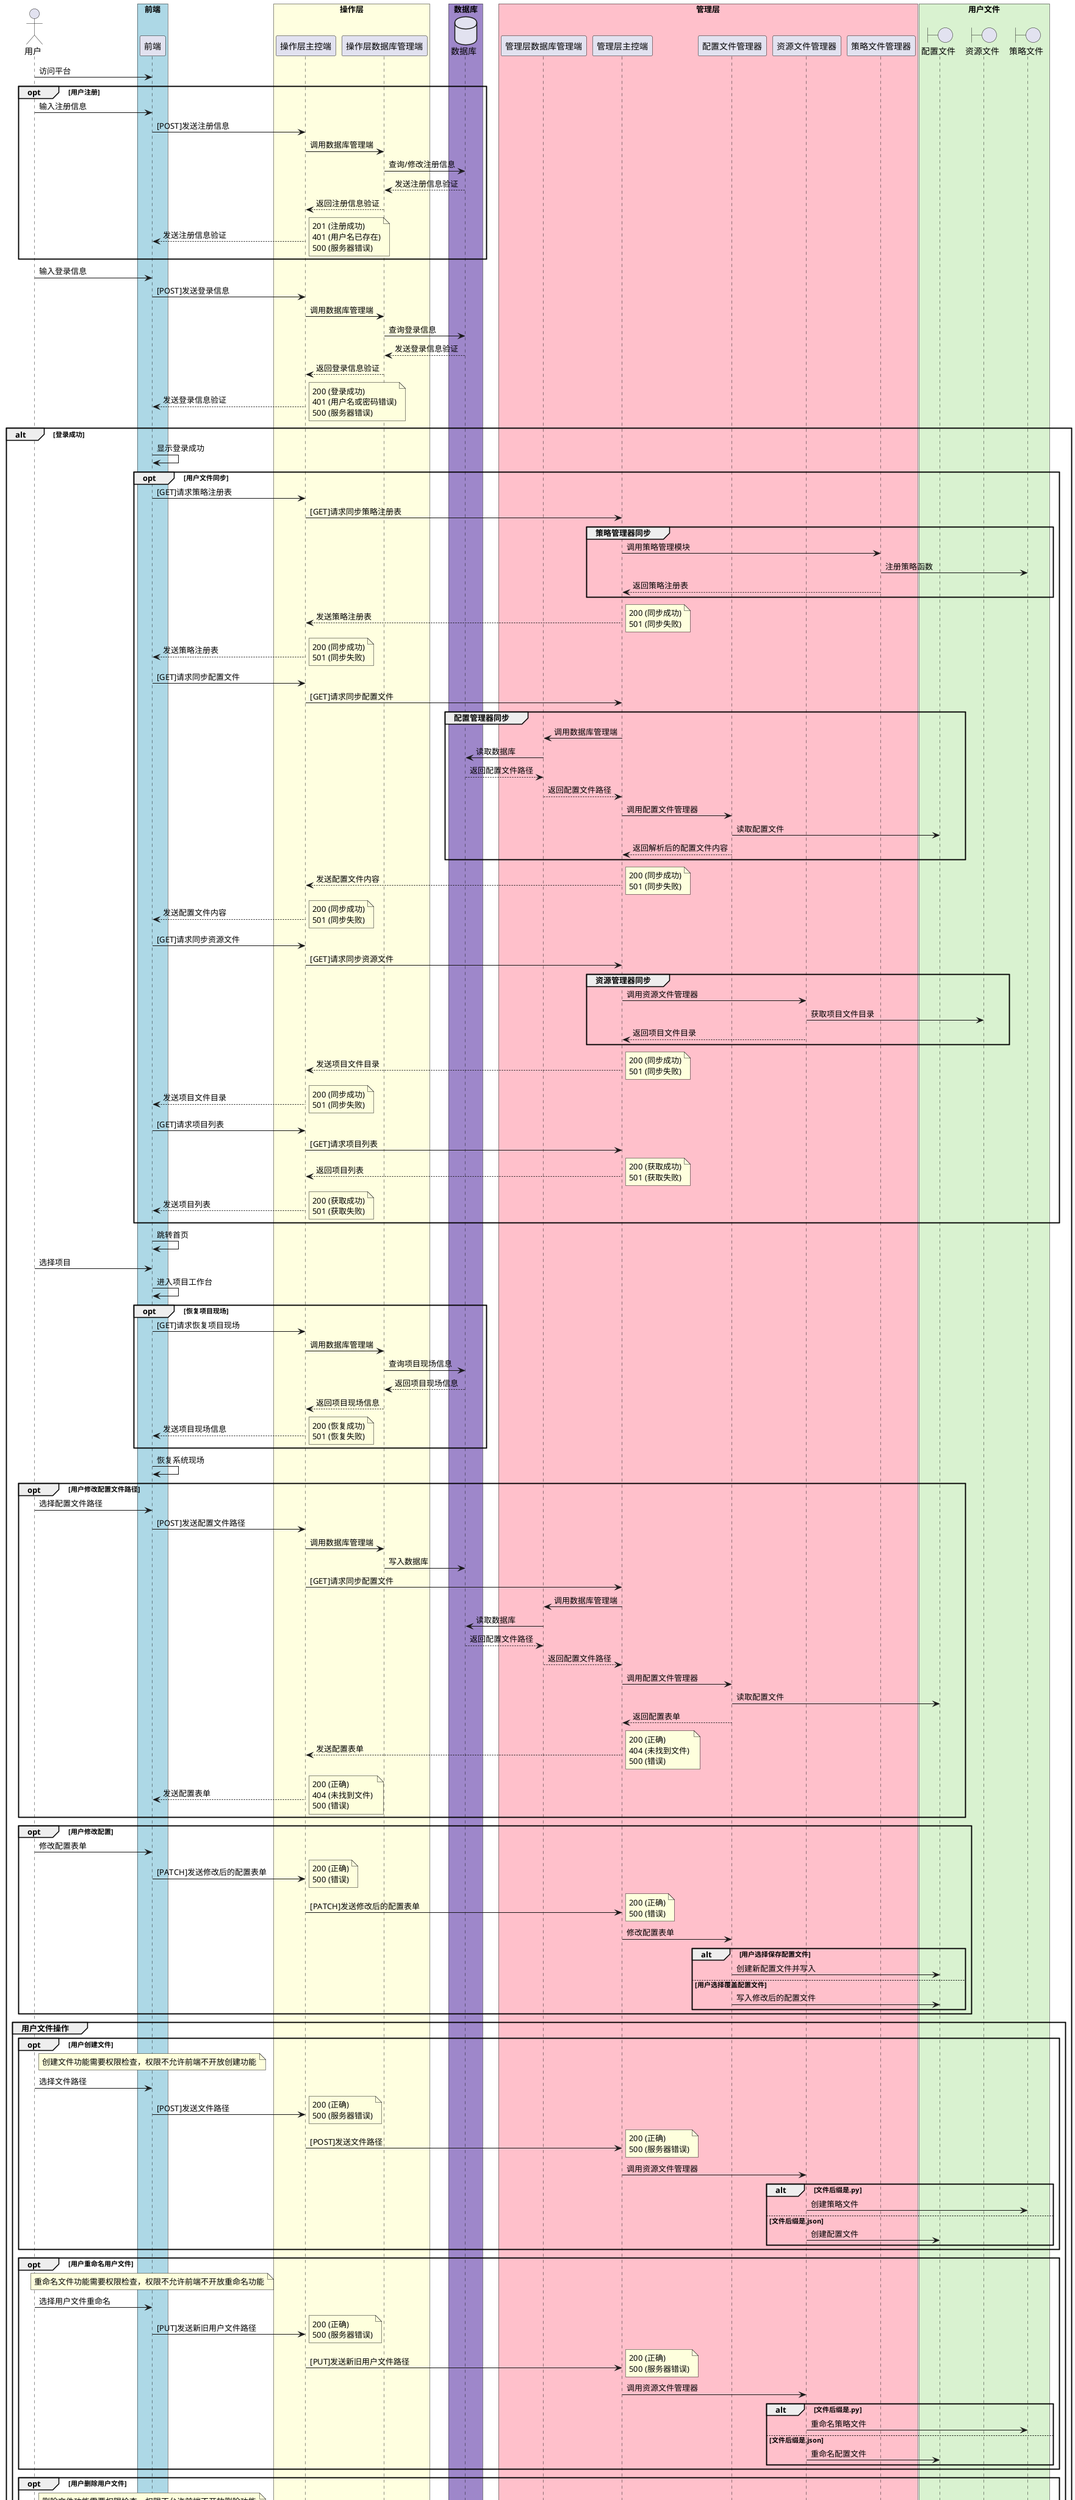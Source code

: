 @startuml

actor 用户
box "前端" #LightBlue
participant "前端" as Frontend
end box

box "操作层" #LightYellow
participant "操作层主控端" as OperationEnd

participant "操作层数据库管理端" as OpDatabaseEnd
end box

box "数据库" #9E87CA
database "数据库" as Database
end box

box "管理层" #Pink
participant "管理层数据库管理端" as MgDatabaseEnd

participant "管理层主控端" as ManagementEnd

participant "配置文件管理器" as ConfigModule
participant "资源文件管理器" as ResourceModule
participant "策略文件管理器" as StrategyModule
end box

box "用户文件" #D9F2D0
boundary "配置文件" as ConfigFile
boundary "资源文件" as ResourceFile
boundary "策略文件" as StrategyFile
end box

用户 -> Frontend: 访问平台

opt 用户注册
    用户 -> Frontend: 输入注册信息
    Frontend -> OperationEnd: [POST]发送注册信息
    OperationEnd -> OpDatabaseEnd: 调用数据库管理端
    OpDatabaseEnd -> Database: 查询/修改注册信息
    Database --> OpDatabaseEnd: 发送注册信息验证
    OpDatabaseEnd --> OperationEnd: 返回注册信息验证
    OperationEnd --> Frontend: 发送注册信息验证
    note right: 201 (注册成功)\n401 (用户名已存在)\n500 (服务器错误)
end

用户 -> Frontend: 输入登录信息
Frontend -> OperationEnd : [POST]发送登录信息
OperationEnd -> OpDatabaseEnd: 调用数据库管理端
OpDatabaseEnd -> Database: 查询登录信息
Database --> OpDatabaseEnd: 发送登录信息验证
OpDatabaseEnd --> OperationEnd: 返回登录信息验证
OperationEnd --> Frontend: 发送登录信息验证
note right: 200 (登录成功)\n401 (用户名或密码错误)\n500 (服务器错误)
alt 登录成功
    Frontend -> Frontend: 显示登录成功
    opt 用户文件同步
        Frontend -> OperationEnd: [GET]请求策略注册表
        OperationEnd -> ManagementEnd: [GET]请求同步策略注册表
        group 策略管理器同步
            ManagementEnd -> StrategyModule: 调用策略管理模块
            StrategyModule -> StrategyFile: 注册策略函数
            StrategyModule --> ManagementEnd: 返回策略注册表
        end
        ManagementEnd --> OperationEnd: 发送策略注册表
        note right: 200 (同步成功)\n501 (同步失败)
        OperationEnd --> Frontend: 发送策略注册表
        note right: 200 (同步成功)\n501 (同步失败)
        Frontend -> OperationEnd: [GET]请求同步配置文件
        OperationEnd -> ManagementEnd: [GET]请求同步配置文件
        group 配置管理器同步
            ManagementEnd -> MgDatabaseEnd: 调用数据库管理端
            MgDatabaseEnd -> Database: 读取数据库
            Database --> MgDatabaseEnd: 返回配置文件路径
            MgDatabaseEnd --> ManagementEnd: 返回配置文件路径
            ManagementEnd -> ConfigModule: 调用配置文件管理器
            ConfigModule -> ConfigFile: 读取配置文件
            ConfigModule --> ManagementEnd: 返回解析后的配置文件内容
        end
        ManagementEnd --> OperationEnd: 发送配置文件内容
        note right: 200 (同步成功)\n501 (同步失败)
        OperationEnd --> Frontend: 发送配置文件内容
        note right: 200 (同步成功)\n501 (同步失败)
        Frontend -> OperationEnd: [GET]请求同步资源文件
        OperationEnd -> ManagementEnd: [GET]请求同步资源文件
        group 资源管理器同步
            ManagementEnd -> ResourceModule: 调用资源文件管理器
            ResourceModule -> ResourceFile: 获取项目文件目录
            ResourceModule --> ManagementEnd: 返回项目文件目录
        end
        ManagementEnd --> OperationEnd: 发送项目文件目录
        note right: 200 (同步成功)\n501 (同步失败)
        OperationEnd --> Frontend: 发送项目文件目录
        note right: 200 (同步成功)\n501 (同步失败)

        Frontend -> OperationEnd: [GET]请求项目列表
        OperationEnd -> ManagementEnd: [GET]请求项目列表
        ManagementEnd --> OperationEnd: 返回项目列表
        note right: 200 (获取成功)\n501 (获取失败)
        OperationEnd --> Frontend: 发送项目列表
        note right: 200 (获取成功)\n501 (获取失败)

    end
    Frontend -> Frontend: 跳转首页
    用户 -> Frontend: 选择项目
    Frontend -> Frontend: 进入项目工作台
    opt 恢复项目现场
        Frontend -> OperationEnd: [GET]请求恢复项目现场
        OperationEnd -> OpDatabaseEnd: 调用数据库管理端
        OpDatabaseEnd -> Database: 查询项目现场信息
        Database --> OpDatabaseEnd: 返回项目现场信息
        OpDatabaseEnd --> OperationEnd: 返回项目现场信息
        OperationEnd --> Frontend: 发送项目现场信息
        note right: 200 (恢复成功)\n501 (恢复失败)
    end
    Frontend -> Frontend: 恢复系统现场
    opt 用户修改配置文件路径
        用户 -> Frontend: 选择配置文件路径
        Frontend -> OperationEnd: [POST]发送配置文件路径
        OperationEnd -> OpDatabaseEnd: 调用数据库管理端
        OpDatabaseEnd -> Database: 写入数据库
        OperationEnd -> ManagementEnd: [GET]请求同步配置文件

        ManagementEnd -> MgDatabaseEnd: 调用数据库管理端
        MgDatabaseEnd -> Database: 读取数据库
        Database --> MgDatabaseEnd: 返回配置文件路径
        MgDatabaseEnd --> ManagementEnd: 返回配置文件路径
        ManagementEnd -> ConfigModule: 调用配置文件管理器
        ConfigModule -> ConfigFile: 读取配置文件
        ConfigModule --> ManagementEnd: 返回配置表单
        ManagementEnd --> OperationEnd: 发送配置表单
        note right: 200 (正确)\n404 (未找到文件) \n500 (错误)
        OperationEnd --> Frontend: 发送配置表单
        note right: 200 (正确)\n404 (未找到文件) \n500 (错误)
    end
    opt 用户修改配置
        用户 -> Frontend: 修改配置表单
        Frontend -> OperationEnd: [PATCH]发送修改后的配置表单
        note right: 200 (正确)\n500 (错误)
        OperationEnd -> ManagementEnd: [PATCH]发送修改后的配置表单
        note right: 200 (正确)\n500 (错误)
        ManagementEnd -> ConfigModule: 修改配置表单
        alt 用户选择保存配置文件
            ConfigModule -> ConfigFile: 创建新配置文件并写入
        else 用户选择覆盖配置文件
            ConfigModule -> ConfigFile: 写入修改后的配置文件
        end
    end
    group 用户文件操作
        opt 用户创建文件
            note over Frontend
                创建文件功能需要权限检查，权限不允许前端不开放创建功能
            end note
            用户 -> Frontend: 选择文件路径
            Frontend -> OperationEnd: [POST]发送文件路径
            note right: 200 (正确)\n500 (服务器错误)
            OperationEnd -> ManagementEnd: [POST]发送文件路径
            note right: 200 (正确)\n500 (服务器错误)
            ManagementEnd -> ResourceModule: 调用资源文件管理器
            alt 文件后缀是.py
                ResourceModule -> StrategyFile: 创建策略文件
            else 文件后缀是.json
                ResourceModule -> ConfigFile: 创建配置文件
            end
        end
        opt 用户重命名用户文件
            note over Frontend
                重命名文件功能需要权限检查，权限不允许前端不开放重命名功能
            end note
            用户 -> Frontend: 选择用户文件重命名
            Frontend -> OperationEnd: [PUT]发送新旧用户文件路径
            note right: 200 (正确)\n500 (服务器错误)
            OperationEnd -> ManagementEnd: [PUT]发送新旧用户文件路径
            note right: 200 (正确)\n500 (服务器错误)
            ManagementEnd -> ResourceModule: 调用资源文件管理器
            alt 文件后缀是.py
                ResourceModule -> StrategyFile: 重命名策略文件
            else 文件后缀是.json
                ResourceModule -> ConfigFile: 重命名配置文件
            end
        end
        opt 用户删除用户文件
            note over Frontend
                删除文件功能需要权限检查，权限不允许前端不开放删除功能
            end note
            用户 -> Frontend: 选择用户文件删除
            Frontend -> OperationEnd: [DELETE]发送用户文件路径
            note right: 200 (正确)\n500 (服务器错误)
            OperationEnd -> ManagementEnd: [DELETE]发送用户文件路径
            note right: 200 (正确)\n500 (服务器错误)
            ManagementEnd -> ResourceModule: 调用资源文件管理器
            alt 文件后缀是.py
                ResourceModule -> StrategyFile: 删除策略文件
            else 文件后缀是.json
                ResourceModule -> ConfigFile: 删除配置文件
            else 其他后缀
                ResourceModule -> ResourceFile: 删除数据文件
            end
        end

        opt 用户修改文件
            note over Frontend
                修改策略文件功能需要权限检查，权限不允许前端不开放修改功能
            end note
            用户 -> Frontend: 提交修改后的文件路径和内容
            Frontend -> OperationEnd: [PATCH]发送修改后的文件路径和内容
            note right: 200 (正确)\n501 (错误)\n500 (服务器错误)
            OperationEnd -> ManagementEnd: [PATCH]发送修改后的文件路径和内容
            note right: 200 (正确)\n501 (错误)\n500 (服务器错误)
            ManagementEnd -> ResourceModule: 调用资源文件管理器
            alt 文件后缀是.py
                ResourceModule -> StrategyFile: 修改策略文件
            else 文件后缀是.json
                ResourceModule -> ConfigFile: 修改配置文件
            end
        end
        note over Frontend
            完成文件写操作后，前端需要请求同步
        end note
        opt 用户查看文件
            用户 -> Frontend: 选择文件查看
            Frontend -> OperationEnd: [GET]发送文件路径
            OperationEnd -> ManagementEnd: [GET]发送文件路径
            ManagementEnd -> ResourceModule: 调用资源文件管理器
            alt 文件后缀是.py
                ResourceModule -> StrategyFile: 读取策略文件
            else 文件后缀是.json
                ResourceModule -> ConfigFile: 读取配置文件
            end
            ResourceModule --> ManagementEnd: 返回文件内容
            ManagementEnd --> OperationEnd: 发送文件内容
            note right: 200 (确认)\n404 (文件不存在)\n500 (服务器错误)
            OperationEnd --> Frontend: 发送文件内容
            note right: 200 (确认)\n404 (文件不存在)\n500 (服务器错误)
            Frontend -> Frontend: 显示文件内容
        end
    end
    group 基于websockt连接环境的操作
        opt 执行任务
            用户 -> Frontend: 配置任务
            Frontend ->> OperationEnd: [POST]发送任务信息
            OperationEnd ->> ManagementEnd: [POST]发送任务信息
            ManagementEnd -> StrategyModule: 调用策略管理器
            StrategyModule --> ManagementEnd: 返回策略结果
            ManagementEnd --> OperationEnd: 发送任务结果
            note right: 200 (正确)\n500 (错误)
            OperationEnd --> Frontend: 发送任务结果
            note right: 200 (正确)\n500 (错误)
        end
        opt 停止正在运行的任务或删除等待运行的任务
            用户 -> Frontend: 选择停止任务
            Frontend ->> OperationEnd: [GET]发送任务名
            OperationEnd ->> ManagementEnd: [GET]发送任务名
            ManagementEnd -> StrategyModule: 调用策略管理器
            StrategyModule --> ManagementEnd: 返回执行结果
            ManagementEnd --> OperationEnd: 发送执行结果
            note right: 200 (正确)\n500 (错误)
            OperationEnd --> Frontend: 发送执行结果
            note right: 200 (正确)\n500 (错误)
        end
        group 修改任务状态
            StrategyModule --> ManagementEnd: 任务完成返回
            ManagementEnd --> OperationEnd: 修改任务状态
            OperationEnd --> Frontend: 修改任务状态
        end
        opt 监测用户机系统信息
            Frontend ->> OperationEnd: [GET]在socketweb环境中请求监控信息
            OperationEnd ->> ManagementEnd: [GET]在socketweb环境中请求监控信息
            ManagementEnd --> OperationEnd: 返回监控信息
            OperationEnd --> Frontend: 发送监控信息
        end
        用户 -> Frontend: 退出项目工作台
        Frontend -> OperationEnd: [POST]发送现场信息，请求保存现场
        note right: 200 (确认)\n500 (错误)
        OperationEnd -> OpDatabaseEnd: 调用数据库管理端
        OpDatabaseEnd -> Database: 写入现场信息
    end
else 登录失败
    Frontend -> Frontend: 显示登录失败
end

@enduml
